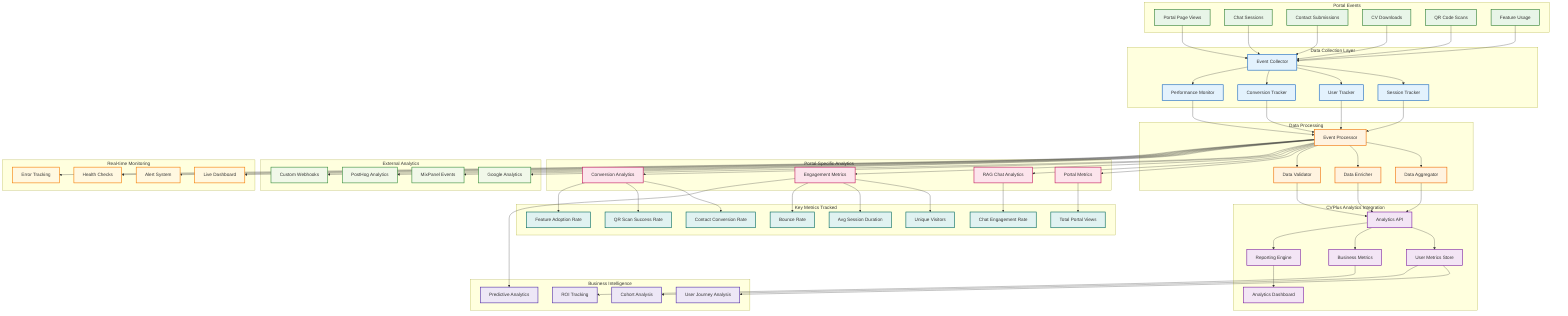 graph TB
    %% Portal Analytics Integration Flow
    %% Shows how portal analytics integrate with CVPlus analytics system
    
    subgraph "Portal Events"
        PortalView[Portal Page Views]
        ChatSession[Chat Sessions]
        ContactSubmit[Contact Submissions]
        CVDownload[CV Downloads]
        QRScan[QR Code Scans]
        FeatureUsage[Feature Usage]
    end
    
    subgraph "Data Collection Layer"
        EventCollector[Event Collector]
        SessionTracker[Session Tracker]
        UserTracker[User Tracker]
        ConversionTracker[Conversion Tracker]
        PerformanceMonitor[Performance Monitor]
    end
    
    subgraph "Data Processing"
        EventProcessor[Event Processor]
        Aggregator[Data Aggregator]
        Enricher[Data Enricher]
        Validator[Data Validator]
    end
    
    subgraph "CVPlus Analytics Integration"
        AnalyticsAPI[Analytics API]
        UserMetrics[User Metrics Store]
        BusinessMetrics[Business Metrics]
        ReportingEngine[Reporting Engine]
        Dashboard[Analytics Dashboard]
    end
    
    subgraph "Portal-Specific Analytics"
        PortalMetrics[Portal Metrics]
        RAGAnalytics[RAG Chat Analytics]
        EngagementMetrics[Engagement Metrics]
        ConversionAnalytics[Conversion Analytics]
    end
    
    subgraph "External Analytics"
        GoogleAnalytics[Google Analytics]
        MixPanel[MixPanel Events]
        PostHog[PostHog Analytics]
        CustomWebhooks[Custom Webhooks]
    end
    
    subgraph "Real-time Monitoring"
        LiveDashboard[Live Dashboard]
        Alerts[Alert System]
        HealthChecks[Health Checks]
        ErrorTracking[Error Tracking]
    end
    
    %% Event Collection Flow
    PortalView --> EventCollector
    ChatSession --> EventCollector
    ContactSubmit --> EventCollector
    CVDownload --> EventCollector
    QRScan --> EventCollector
    FeatureUsage --> EventCollector
    
    %% Session and User Tracking
    EventCollector --> SessionTracker
    EventCollector --> UserTracker
    EventCollector --> ConversionTracker
    EventCollector --> PerformanceMonitor
    
    %% Data Processing Pipeline
    SessionTracker --> EventProcessor
    UserTracker --> EventProcessor
    ConversionTracker --> EventProcessor
    PerformanceMonitor --> EventProcessor
    
    EventProcessor --> Aggregator
    EventProcessor --> Enricher
    EventProcessor --> Validator
    
    %% Integration with CVPlus Analytics
    Aggregator --> AnalyticsAPI
    Enricher --> AnalyticsAPI
    Validator --> AnalyticsAPI
    
    AnalyticsAPI --> UserMetrics
    AnalyticsAPI --> BusinessMetrics
    AnalyticsAPI --> ReportingEngine
    ReportingEngine --> Dashboard
    
    %% Portal-Specific Analytics
    EventProcessor --> PortalMetrics
    EventProcessor --> RAGAnalytics
    EventProcessor --> EngagementMetrics
    EventProcessor --> ConversionAnalytics
    
    %% External Analytics Integration
    EventProcessor --> GoogleAnalytics
    EventProcessor --> MixPanel
    EventProcessor --> PostHog
    EventProcessor --> CustomWebhooks
    
    %% Real-time Monitoring
    EventProcessor --> LiveDashboard
    EventProcessor --> Alerts
    EventProcessor --> HealthChecks
    EventProcessor --> ErrorTracking
    
    %% Analytics Metrics Details
    subgraph "Key Metrics Tracked"
        PortalViews[Total Portal Views]
        UniqueVisitors[Unique Visitors]
        SessionDuration[Avg Session Duration]
        BounceRate[Bounce Rate]
        ChatEngagement[Chat Engagement Rate]
        ContactConversion[Contact Conversion Rate]
        QRScanRate[QR Scan Success Rate]
        FeatureAdoption[Feature Adoption Rate]
    end
    
    %% Metrics Flow
    PortalMetrics --> PortalViews
    EngagementMetrics --> UniqueVisitors
    EngagementMetrics --> SessionDuration
    EngagementMetrics --> BounceRate
    RAGAnalytics --> ChatEngagement
    ConversionAnalytics --> ContactConversion
    ConversionAnalytics --> QRScanRate
    ConversionAnalytics --> FeatureAdoption
    
    %% Business Intelligence
    subgraph "Business Intelligence"
        ROITracking[ROI Tracking]
        UserJourney[User Journey Analysis]
        CohortAnalysis[Cohort Analysis]
        PredictiveAnalytics[Predictive Analytics]
    end
    
    BusinessMetrics --> ROITracking
    UserMetrics --> UserJourney
    UserMetrics --> CohortAnalysis
    EngagementMetrics --> PredictiveAnalytics
    
    classDef events fill:#e8f5e8,stroke:#2e7d32,stroke-width:2px
    classDef collection fill:#e3f2fd,stroke:#1565c0,stroke-width:2px
    classDef processing fill:#fff3e0,stroke:#ef6c00,stroke-width:2px
    classDef analytics fill:#f3e5f5,stroke:#7b1fa2,stroke-width:2px
    classDef portal fill:#fce4ec,stroke:#c2185b,stroke-width:2px
    classDef external fill:#f1f8e9,stroke:#388e3c,stroke-width:2px
    classDef monitoring fill:#fff8e1,stroke:#f57c00,stroke-width:2px
    classDef metrics fill:#e0f2f1,stroke:#00695c,stroke-width:2px
    classDef business fill:#ede7f6,stroke:#512da8,stroke-width:2px
    
    class PortalView,ChatSession,ContactSubmit,CVDownload,QRScan,FeatureUsage events
    class EventCollector,SessionTracker,UserTracker,ConversionTracker,PerformanceMonitor collection
    class EventProcessor,Aggregator,Enricher,Validator processing
    class AnalyticsAPI,UserMetrics,BusinessMetrics,ReportingEngine,Dashboard analytics
    class PortalMetrics,RAGAnalytics,EngagementMetrics,ConversionAnalytics portal
    class GoogleAnalytics,MixPanel,PostHog,CustomWebhooks external
    class LiveDashboard,Alerts,HealthChecks,ErrorTracking monitoring
    class PortalViews,UniqueVisitors,SessionDuration,BounceRate,ChatEngagement,ContactConversion,QRScanRate,FeatureAdoption metrics
    class ROITracking,UserJourney,CohortAnalysis,PredictiveAnalytics business